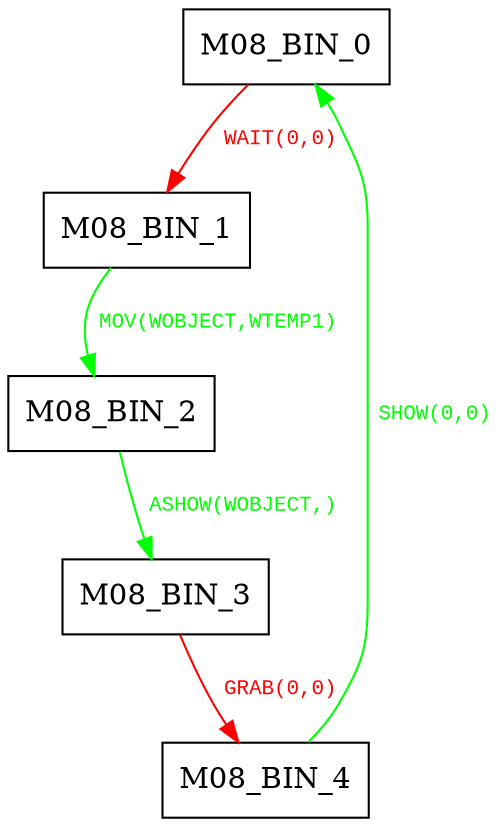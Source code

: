 digraph {
 node [shape=record];
"M08_BIN_0" -> "M08_BIN_1"[color=red, fontcolor=red, label=< <font face="Courier New" point-size="10">
WAIT(0,0)<br/>
</font>>];
"M08_BIN_1" -> "M08_BIN_2"[color=green, fontcolor=green, label=< <font face="Courier New" point-size="10">
MOV(WOBJECT,WTEMP1)<br/>
</font>>];
"M08_BIN_2" -> "M08_BIN_3"[color=green, fontcolor=green, label=< <font face="Courier New" point-size="10">
ASHOW(WOBJECT,)<br/>
</font>>];
"M08_BIN_3" -> "M08_BIN_4"[color=red, fontcolor=red, label=< <font face="Courier New" point-size="10">
GRAB(0,0)<br/>
</font>>];
"M08_BIN_4" -> "M08_BIN_0"[color=green, fontcolor=green, label=< <font face="Courier New" point-size="10">
SHOW(0,0)<br/>
</font>>];
}
